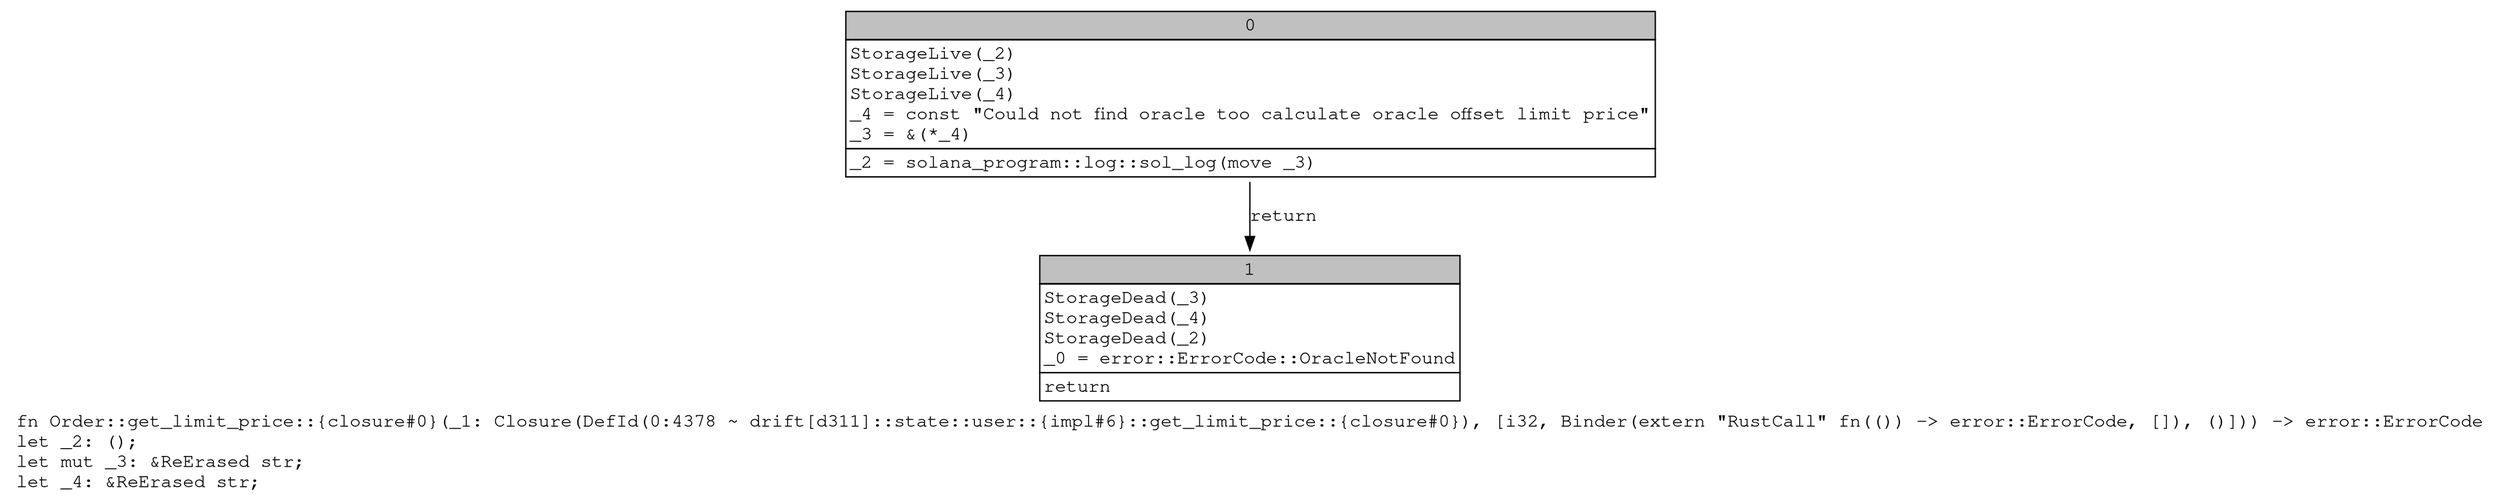 digraph Mir_0_4378 {
    graph [fontname="Courier, monospace"];
    node [fontname="Courier, monospace"];
    edge [fontname="Courier, monospace"];
    label=<fn Order::get_limit_price::{closure#0}(_1: Closure(DefId(0:4378 ~ drift[d311]::state::user::{impl#6}::get_limit_price::{closure#0}), [i32, Binder(extern &quot;RustCall&quot; fn(()) -&gt; error::ErrorCode, []), ()])) -&gt; error::ErrorCode<br align="left"/>let _2: ();<br align="left"/>let mut _3: &amp;ReErased str;<br align="left"/>let _4: &amp;ReErased str;<br align="left"/>>;
    bb0__0_4378 [shape="none", label=<<table border="0" cellborder="1" cellspacing="0"><tr><td bgcolor="gray" align="center" colspan="1">0</td></tr><tr><td align="left" balign="left">StorageLive(_2)<br/>StorageLive(_3)<br/>StorageLive(_4)<br/>_4 = const &quot;Could not find oracle too calculate oracle offset limit price&quot;<br/>_3 = &amp;(*_4)<br/></td></tr><tr><td align="left">_2 = solana_program::log::sol_log(move _3)</td></tr></table>>];
    bb1__0_4378 [shape="none", label=<<table border="0" cellborder="1" cellspacing="0"><tr><td bgcolor="gray" align="center" colspan="1">1</td></tr><tr><td align="left" balign="left">StorageDead(_3)<br/>StorageDead(_4)<br/>StorageDead(_2)<br/>_0 = error::ErrorCode::OracleNotFound<br/></td></tr><tr><td align="left">return</td></tr></table>>];
    bb0__0_4378 -> bb1__0_4378 [label="return"];
}
